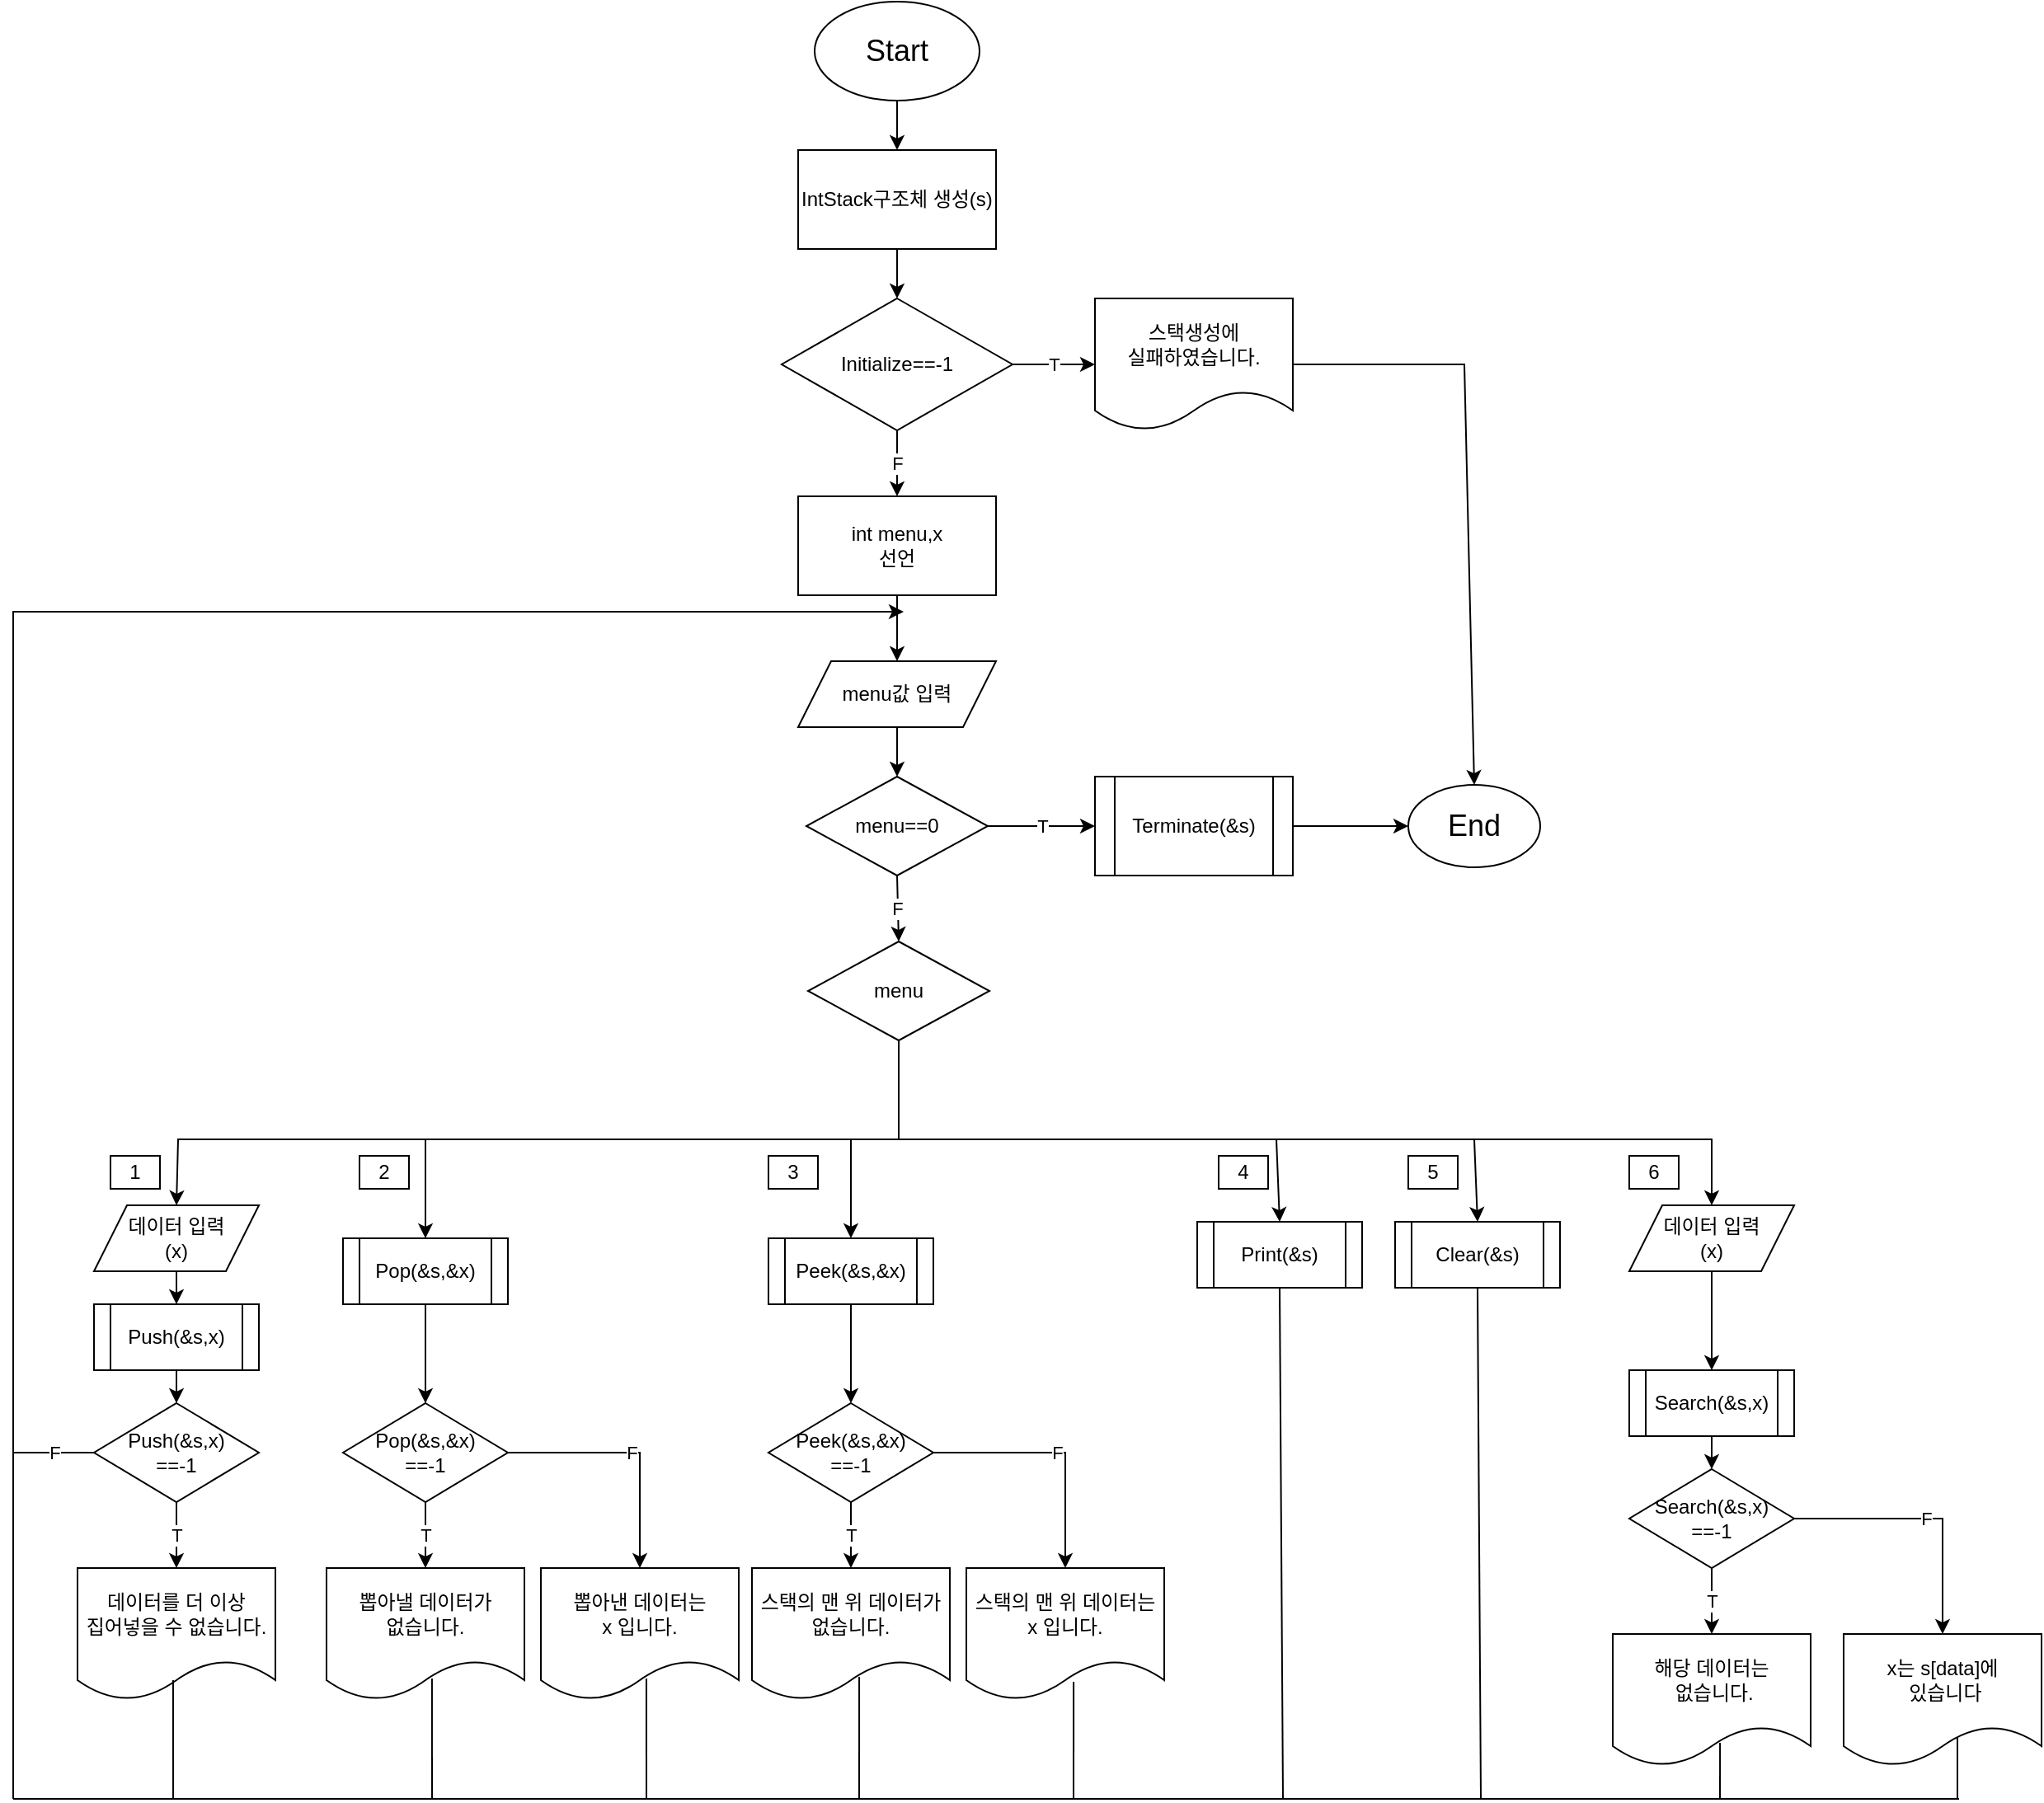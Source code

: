 <mxfile version="21.2.1" type="device">
  <diagram name="페이지-1" id="BtdzQmSHrRSy_m0g-Jml">
    <mxGraphModel dx="1418" dy="948" grid="1" gridSize="10" guides="1" tooltips="1" connect="1" arrows="1" fold="1" page="1" pageScale="1" pageWidth="1654" pageHeight="1169" math="0" shadow="0">
      <root>
        <mxCell id="0" />
        <mxCell id="1" parent="0" />
        <mxCell id="Xcv0BSqhcVWVAexfwxqK-1" value="&lt;font style=&quot;font-size: 18px;&quot;&gt;Start&lt;/font&gt;" style="ellipse;whiteSpace=wrap;html=1;" vertex="1" parent="1">
          <mxGeometry x="546" y="30" width="100" height="60" as="geometry" />
        </mxCell>
        <mxCell id="Xcv0BSqhcVWVAexfwxqK-2" value="IntStack구조체 생성(s)" style="rounded=0;whiteSpace=wrap;html=1;" vertex="1" parent="1">
          <mxGeometry x="536" y="120" width="120" height="60" as="geometry" />
        </mxCell>
        <mxCell id="Xcv0BSqhcVWVAexfwxqK-3" value="Initialize==-1" style="rhombus;whiteSpace=wrap;html=1;" vertex="1" parent="1">
          <mxGeometry x="526" y="210" width="140" height="80" as="geometry" />
        </mxCell>
        <mxCell id="Xcv0BSqhcVWVAexfwxqK-4" value="스택생성에 &lt;br&gt;실패하였습니다." style="shape=document;whiteSpace=wrap;html=1;boundedLbl=1;" vertex="1" parent="1">
          <mxGeometry x="716" y="210" width="120" height="80" as="geometry" />
        </mxCell>
        <mxCell id="Xcv0BSqhcVWVAexfwxqK-5" value="" style="endArrow=classic;html=1;rounded=0;exitX=0.5;exitY=1;exitDx=0;exitDy=0;entryX=0.5;entryY=0;entryDx=0;entryDy=0;" edge="1" parent="1" source="Xcv0BSqhcVWVAexfwxqK-1" target="Xcv0BSqhcVWVAexfwxqK-2">
          <mxGeometry width="50" height="50" relative="1" as="geometry">
            <mxPoint x="676" y="350" as="sourcePoint" />
            <mxPoint x="726" y="300" as="targetPoint" />
          </mxGeometry>
        </mxCell>
        <mxCell id="Xcv0BSqhcVWVAexfwxqK-6" value="" style="endArrow=classic;html=1;rounded=0;exitX=0.5;exitY=1;exitDx=0;exitDy=0;entryX=0.5;entryY=0;entryDx=0;entryDy=0;" edge="1" parent="1" source="Xcv0BSqhcVWVAexfwxqK-2" target="Xcv0BSqhcVWVAexfwxqK-3">
          <mxGeometry width="50" height="50" relative="1" as="geometry">
            <mxPoint x="606" y="100" as="sourcePoint" />
            <mxPoint x="606" y="130" as="targetPoint" />
          </mxGeometry>
        </mxCell>
        <mxCell id="Xcv0BSqhcVWVAexfwxqK-7" value="T" style="endArrow=classic;html=1;rounded=0;exitX=1;exitY=0.5;exitDx=0;exitDy=0;entryX=0;entryY=0.5;entryDx=0;entryDy=0;" edge="1" parent="1" source="Xcv0BSqhcVWVAexfwxqK-3" target="Xcv0BSqhcVWVAexfwxqK-4">
          <mxGeometry width="50" height="50" relative="1" as="geometry">
            <mxPoint x="616" y="110" as="sourcePoint" />
            <mxPoint x="616" y="140" as="targetPoint" />
          </mxGeometry>
        </mxCell>
        <mxCell id="Xcv0BSqhcVWVAexfwxqK-8" value="F" style="endArrow=classic;html=1;rounded=0;exitX=0.5;exitY=1;exitDx=0;exitDy=0;entryX=0.5;entryY=0;entryDx=0;entryDy=0;" edge="1" parent="1" source="Xcv0BSqhcVWVAexfwxqK-3" target="Xcv0BSqhcVWVAexfwxqK-9">
          <mxGeometry width="50" height="50" relative="1" as="geometry">
            <mxPoint x="676" y="350" as="sourcePoint" />
            <mxPoint x="596" y="340" as="targetPoint" />
          </mxGeometry>
        </mxCell>
        <mxCell id="Xcv0BSqhcVWVAexfwxqK-9" value="int menu,x&lt;br&gt;선언" style="rounded=0;whiteSpace=wrap;html=1;" vertex="1" parent="1">
          <mxGeometry x="536" y="330" width="120" height="60" as="geometry" />
        </mxCell>
        <mxCell id="Xcv0BSqhcVWVAexfwxqK-10" value="menu값 입력" style="shape=parallelogram;perimeter=parallelogramPerimeter;whiteSpace=wrap;html=1;fixedSize=1;" vertex="1" parent="1">
          <mxGeometry x="536" y="430" width="120" height="40" as="geometry" />
        </mxCell>
        <mxCell id="Xcv0BSqhcVWVAexfwxqK-11" value="menu==0" style="rhombus;whiteSpace=wrap;html=1;" vertex="1" parent="1">
          <mxGeometry x="541" y="500" width="110" height="60" as="geometry" />
        </mxCell>
        <mxCell id="Xcv0BSqhcVWVAexfwxqK-12" value="Terminate(&amp;amp;s)" style="shape=process;whiteSpace=wrap;html=1;backgroundOutline=1;" vertex="1" parent="1">
          <mxGeometry x="716" y="500" width="120" height="60" as="geometry" />
        </mxCell>
        <mxCell id="Xcv0BSqhcVWVAexfwxqK-13" value="T" style="endArrow=classic;html=1;rounded=0;exitX=1;exitY=0.5;exitDx=0;exitDy=0;entryX=0;entryY=0.5;entryDx=0;entryDy=0;" edge="1" parent="1" source="Xcv0BSqhcVWVAexfwxqK-11" target="Xcv0BSqhcVWVAexfwxqK-12">
          <mxGeometry width="50" height="50" relative="1" as="geometry">
            <mxPoint x="676" y="260" as="sourcePoint" />
            <mxPoint x="756" y="260" as="targetPoint" />
          </mxGeometry>
        </mxCell>
        <mxCell id="Xcv0BSqhcVWVAexfwxqK-14" value="menu" style="rhombus;whiteSpace=wrap;html=1;" vertex="1" parent="1">
          <mxGeometry x="542" y="600" width="110" height="60" as="geometry" />
        </mxCell>
        <mxCell id="Xcv0BSqhcVWVAexfwxqK-15" value="F" style="endArrow=classic;html=1;rounded=0;exitX=0.5;exitY=1;exitDx=0;exitDy=0;entryX=0.5;entryY=0;entryDx=0;entryDy=0;" edge="1" parent="1" source="Xcv0BSqhcVWVAexfwxqK-11" target="Xcv0BSqhcVWVAexfwxqK-14">
          <mxGeometry width="50" height="50" relative="1" as="geometry">
            <mxPoint x="520" y="300" as="sourcePoint" />
            <mxPoint x="520" y="340" as="targetPoint" />
          </mxGeometry>
        </mxCell>
        <mxCell id="Xcv0BSqhcVWVAexfwxqK-17" value="" style="endArrow=classic;html=1;rounded=0;entryX=0.5;entryY=0;entryDx=0;entryDy=0;" edge="1" parent="1" target="Xcv0BSqhcVWVAexfwxqK-31">
          <mxGeometry width="50" height="50" relative="1" as="geometry">
            <mxPoint x="600" y="720" as="sourcePoint" />
            <mxPoint x="190" y="760" as="targetPoint" />
            <Array as="points">
              <mxPoint x="160" y="720" />
            </Array>
          </mxGeometry>
        </mxCell>
        <mxCell id="Xcv0BSqhcVWVAexfwxqK-18" value="" style="endArrow=classic;html=1;rounded=0;entryX=0.5;entryY=0;entryDx=0;entryDy=0;" edge="1" parent="1" target="Xcv0BSqhcVWVAexfwxqK-42">
          <mxGeometry width="50" height="50" relative="1" as="geometry">
            <mxPoint x="310" y="720" as="sourcePoint" />
            <mxPoint x="310" y="760" as="targetPoint" />
          </mxGeometry>
        </mxCell>
        <mxCell id="Xcv0BSqhcVWVAexfwxqK-19" value="" style="endArrow=classic;html=1;rounded=0;entryX=0.5;entryY=0;entryDx=0;entryDy=0;" edge="1" parent="1" target="Xcv0BSqhcVWVAexfwxqK-62">
          <mxGeometry width="50" height="50" relative="1" as="geometry">
            <mxPoint x="600" y="720" as="sourcePoint" />
            <mxPoint x="1200" y="760" as="targetPoint" />
            <Array as="points">
              <mxPoint x="1090" y="720" />
            </Array>
          </mxGeometry>
        </mxCell>
        <mxCell id="Xcv0BSqhcVWVAexfwxqK-20" value="" style="endArrow=classic;html=1;rounded=0;entryX=0.5;entryY=0;entryDx=0;entryDy=0;" edge="1" parent="1" target="Xcv0BSqhcVWVAexfwxqK-61">
          <mxGeometry width="50" height="50" relative="1" as="geometry">
            <mxPoint x="946" y="720" as="sourcePoint" />
            <mxPoint x="946" y="760" as="targetPoint" />
          </mxGeometry>
        </mxCell>
        <mxCell id="Xcv0BSqhcVWVAexfwxqK-21" value="" style="endArrow=classic;html=1;rounded=0;entryX=0.5;entryY=0;entryDx=0;entryDy=0;" edge="1" parent="1" target="Xcv0BSqhcVWVAexfwxqK-52">
          <mxGeometry width="50" height="50" relative="1" as="geometry">
            <mxPoint x="568" y="720" as="sourcePoint" />
            <mxPoint x="517" y="760" as="targetPoint" />
          </mxGeometry>
        </mxCell>
        <mxCell id="Xcv0BSqhcVWVAexfwxqK-22" value="" style="endArrow=classic;html=1;rounded=0;entryX=0.5;entryY=0;entryDx=0;entryDy=0;" edge="1" parent="1" target="Xcv0BSqhcVWVAexfwxqK-60">
          <mxGeometry width="50" height="50" relative="1" as="geometry">
            <mxPoint x="826" y="720" as="sourcePoint" />
            <mxPoint x="826" y="760" as="targetPoint" />
          </mxGeometry>
        </mxCell>
        <mxCell id="Xcv0BSqhcVWVAexfwxqK-23" value="" style="endArrow=none;html=1;rounded=0;entryX=0.5;entryY=1;entryDx=0;entryDy=0;" edge="1" parent="1" target="Xcv0BSqhcVWVAexfwxqK-14">
          <mxGeometry width="50" height="50" relative="1" as="geometry">
            <mxPoint x="597" y="720" as="sourcePoint" />
            <mxPoint x="587" y="720" as="targetPoint" />
          </mxGeometry>
        </mxCell>
        <mxCell id="Xcv0BSqhcVWVAexfwxqK-25" value="1" style="rounded=0;whiteSpace=wrap;html=1;" vertex="1" parent="1">
          <mxGeometry x="119" y="730" width="30" height="20" as="geometry" />
        </mxCell>
        <mxCell id="Xcv0BSqhcVWVAexfwxqK-26" value="2" style="rounded=0;whiteSpace=wrap;html=1;" vertex="1" parent="1">
          <mxGeometry x="270" y="730" width="30" height="20" as="geometry" />
        </mxCell>
        <mxCell id="Xcv0BSqhcVWVAexfwxqK-27" value="3" style="rounded=0;whiteSpace=wrap;html=1;" vertex="1" parent="1">
          <mxGeometry x="518" y="730" width="30" height="20" as="geometry" />
        </mxCell>
        <mxCell id="Xcv0BSqhcVWVAexfwxqK-28" value="4" style="rounded=0;whiteSpace=wrap;html=1;" vertex="1" parent="1">
          <mxGeometry x="791" y="730" width="30" height="20" as="geometry" />
        </mxCell>
        <mxCell id="Xcv0BSqhcVWVAexfwxqK-29" value="5" style="rounded=0;whiteSpace=wrap;html=1;" vertex="1" parent="1">
          <mxGeometry x="906" y="730" width="30" height="20" as="geometry" />
        </mxCell>
        <mxCell id="Xcv0BSqhcVWVAexfwxqK-30" value="6" style="rounded=0;whiteSpace=wrap;html=1;" vertex="1" parent="1">
          <mxGeometry x="1040" y="730" width="30" height="20" as="geometry" />
        </mxCell>
        <mxCell id="Xcv0BSqhcVWVAexfwxqK-31" value="데이터 입력&lt;br&gt;(x)" style="shape=parallelogram;perimeter=parallelogramPerimeter;whiteSpace=wrap;html=1;fixedSize=1;" vertex="1" parent="1">
          <mxGeometry x="109" y="760" width="100" height="40" as="geometry" />
        </mxCell>
        <mxCell id="Xcv0BSqhcVWVAexfwxqK-32" value="Push(&amp;amp;s,x)" style="shape=process;whiteSpace=wrap;html=1;backgroundOutline=1;" vertex="1" parent="1">
          <mxGeometry x="109" y="820" width="100" height="40" as="geometry" />
        </mxCell>
        <mxCell id="Xcv0BSqhcVWVAexfwxqK-33" value="Push(&amp;amp;s,x)&lt;br&gt;==-1" style="rhombus;whiteSpace=wrap;html=1;" vertex="1" parent="1">
          <mxGeometry x="109" y="880" width="100" height="60" as="geometry" />
        </mxCell>
        <mxCell id="Xcv0BSqhcVWVAexfwxqK-34" value="데이터를 더 이상&lt;br&gt;집어넣을 수 없습니다." style="shape=document;whiteSpace=wrap;html=1;boundedLbl=1;" vertex="1" parent="1">
          <mxGeometry x="99" y="980" width="120" height="80" as="geometry" />
        </mxCell>
        <mxCell id="Xcv0BSqhcVWVAexfwxqK-35" value="" style="endArrow=classic;html=1;rounded=0;exitX=0.5;exitY=1;exitDx=0;exitDy=0;entryX=0.5;entryY=0;entryDx=0;entryDy=0;" edge="1" parent="1" source="Xcv0BSqhcVWVAexfwxqK-31" target="Xcv0BSqhcVWVAexfwxqK-32">
          <mxGeometry width="50" height="50" relative="1" as="geometry">
            <mxPoint x="539" y="720" as="sourcePoint" />
            <mxPoint x="589" y="670" as="targetPoint" />
          </mxGeometry>
        </mxCell>
        <mxCell id="Xcv0BSqhcVWVAexfwxqK-36" value="" style="endArrow=classic;html=1;rounded=0;exitX=0.5;exitY=1;exitDx=0;exitDy=0;entryX=0.5;entryY=0;entryDx=0;entryDy=0;" edge="1" parent="1" source="Xcv0BSqhcVWVAexfwxqK-32" target="Xcv0BSqhcVWVAexfwxqK-33">
          <mxGeometry width="50" height="50" relative="1" as="geometry">
            <mxPoint x="169" y="810" as="sourcePoint" />
            <mxPoint x="169" y="830" as="targetPoint" />
          </mxGeometry>
        </mxCell>
        <mxCell id="Xcv0BSqhcVWVAexfwxqK-37" value="T" style="endArrow=classic;html=1;rounded=0;exitX=0.5;exitY=1;exitDx=0;exitDy=0;entryX=0.5;entryY=0;entryDx=0;entryDy=0;" edge="1" parent="1" source="Xcv0BSqhcVWVAexfwxqK-33" target="Xcv0BSqhcVWVAexfwxqK-34">
          <mxGeometry width="50" height="50" relative="1" as="geometry">
            <mxPoint x="179" y="820" as="sourcePoint" />
            <mxPoint x="179" y="840" as="targetPoint" />
          </mxGeometry>
        </mxCell>
        <mxCell id="Xcv0BSqhcVWVAexfwxqK-38" value="" style="endArrow=classic;html=1;rounded=0;exitX=0.5;exitY=1;exitDx=0;exitDy=0;entryX=0.5;entryY=0;entryDx=0;entryDy=0;" edge="1" parent="1" source="Xcv0BSqhcVWVAexfwxqK-9" target="Xcv0BSqhcVWVAexfwxqK-10">
          <mxGeometry width="50" height="50" relative="1" as="geometry">
            <mxPoint x="656" y="620" as="sourcePoint" />
            <mxPoint x="706" y="570" as="targetPoint" />
          </mxGeometry>
        </mxCell>
        <mxCell id="Xcv0BSqhcVWVAexfwxqK-39" value="" style="endArrow=classic;html=1;rounded=0;exitX=0.5;exitY=1;exitDx=0;exitDy=0;entryX=0.5;entryY=0;entryDx=0;entryDy=0;" edge="1" parent="1" source="Xcv0BSqhcVWVAexfwxqK-10" target="Xcv0BSqhcVWVAexfwxqK-11">
          <mxGeometry width="50" height="50" relative="1" as="geometry">
            <mxPoint x="606" y="400" as="sourcePoint" />
            <mxPoint x="606" y="440" as="targetPoint" />
          </mxGeometry>
        </mxCell>
        <mxCell id="Xcv0BSqhcVWVAexfwxqK-42" value="Pop(&amp;amp;s,&amp;amp;x)" style="shape=process;whiteSpace=wrap;html=1;backgroundOutline=1;" vertex="1" parent="1">
          <mxGeometry x="260" y="780" width="100" height="40" as="geometry" />
        </mxCell>
        <mxCell id="Xcv0BSqhcVWVAexfwxqK-43" value="Pop(&amp;amp;s,&amp;amp;x)&lt;br&gt;==-1" style="rhombus;whiteSpace=wrap;html=1;" vertex="1" parent="1">
          <mxGeometry x="260" y="880" width="100" height="60" as="geometry" />
        </mxCell>
        <mxCell id="Xcv0BSqhcVWVAexfwxqK-44" value="" style="endArrow=classic;html=1;rounded=0;exitX=0.5;exitY=1;exitDx=0;exitDy=0;entryX=0.5;entryY=0;entryDx=0;entryDy=0;" edge="1" parent="1" source="Xcv0BSqhcVWVAexfwxqK-42" target="Xcv0BSqhcVWVAexfwxqK-43">
          <mxGeometry width="50" height="50" relative="1" as="geometry">
            <mxPoint x="169" y="810" as="sourcePoint" />
            <mxPoint x="169" y="830" as="targetPoint" />
          </mxGeometry>
        </mxCell>
        <mxCell id="Xcv0BSqhcVWVAexfwxqK-45" value="T" style="endArrow=classic;html=1;rounded=0;exitX=0.5;exitY=1;exitDx=0;exitDy=0;" edge="1" parent="1" source="Xcv0BSqhcVWVAexfwxqK-43">
          <mxGeometry width="50" height="50" relative="1" as="geometry">
            <mxPoint x="179" y="820" as="sourcePoint" />
            <mxPoint x="310" y="980" as="targetPoint" />
          </mxGeometry>
        </mxCell>
        <mxCell id="Xcv0BSqhcVWVAexfwxqK-46" value="뽑아낼 데이터가 &lt;br&gt;없습니다." style="shape=document;whiteSpace=wrap;html=1;boundedLbl=1;" vertex="1" parent="1">
          <mxGeometry x="250" y="980" width="120" height="80" as="geometry" />
        </mxCell>
        <mxCell id="Xcv0BSqhcVWVAexfwxqK-48" value="" style="endArrow=none;html=1;rounded=0;exitX=0.483;exitY=0.85;exitDx=0;exitDy=0;exitPerimeter=0;" edge="1" parent="1" source="Xcv0BSqhcVWVAexfwxqK-34">
          <mxGeometry width="50" height="50" relative="1" as="geometry">
            <mxPoint x="570" y="920" as="sourcePoint" />
            <mxPoint x="157" y="1120" as="targetPoint" />
          </mxGeometry>
        </mxCell>
        <mxCell id="Xcv0BSqhcVWVAexfwxqK-49" value="F" style="endArrow=classic;html=1;rounded=0;exitX=1;exitY=0.5;exitDx=0;exitDy=0;entryX=0.5;entryY=0;entryDx=0;entryDy=0;" edge="1" parent="1" source="Xcv0BSqhcVWVAexfwxqK-43" target="Xcv0BSqhcVWVAexfwxqK-50">
          <mxGeometry width="50" height="50" relative="1" as="geometry">
            <mxPoint x="570" y="920" as="sourcePoint" />
            <mxPoint x="420" y="980" as="targetPoint" />
            <Array as="points">
              <mxPoint x="440" y="910" />
            </Array>
          </mxGeometry>
        </mxCell>
        <mxCell id="Xcv0BSqhcVWVAexfwxqK-50" value="뽑아낸 데이터는 &lt;br&gt;x 입니다." style="shape=document;whiteSpace=wrap;html=1;boundedLbl=1;" vertex="1" parent="1">
          <mxGeometry x="380" y="980" width="120" height="80" as="geometry" />
        </mxCell>
        <mxCell id="Xcv0BSqhcVWVAexfwxqK-52" value="Peek(&amp;amp;s,&amp;amp;x)" style="shape=process;whiteSpace=wrap;html=1;backgroundOutline=1;" vertex="1" parent="1">
          <mxGeometry x="518" y="780" width="100" height="40" as="geometry" />
        </mxCell>
        <mxCell id="Xcv0BSqhcVWVAexfwxqK-53" value="Peek(&amp;amp;s,&amp;amp;x)&lt;br&gt;==-1" style="rhombus;whiteSpace=wrap;html=1;" vertex="1" parent="1">
          <mxGeometry x="518" y="880" width="100" height="60" as="geometry" />
        </mxCell>
        <mxCell id="Xcv0BSqhcVWVAexfwxqK-54" value="" style="endArrow=classic;html=1;rounded=0;exitX=0.5;exitY=1;exitDx=0;exitDy=0;entryX=0.5;entryY=0;entryDx=0;entryDy=0;" edge="1" parent="1" source="Xcv0BSqhcVWVAexfwxqK-52" target="Xcv0BSqhcVWVAexfwxqK-53">
          <mxGeometry width="50" height="50" relative="1" as="geometry">
            <mxPoint x="427" y="810" as="sourcePoint" />
            <mxPoint x="427" y="830" as="targetPoint" />
          </mxGeometry>
        </mxCell>
        <mxCell id="Xcv0BSqhcVWVAexfwxqK-55" value="T" style="endArrow=classic;html=1;rounded=0;exitX=0.5;exitY=1;exitDx=0;exitDy=0;" edge="1" parent="1" source="Xcv0BSqhcVWVAexfwxqK-53">
          <mxGeometry width="50" height="50" relative="1" as="geometry">
            <mxPoint x="437" y="820" as="sourcePoint" />
            <mxPoint x="568" y="980" as="targetPoint" />
          </mxGeometry>
        </mxCell>
        <mxCell id="Xcv0BSqhcVWVAexfwxqK-56" value="스택의 맨 위 데이터가 없습니다." style="shape=document;whiteSpace=wrap;html=1;boundedLbl=1;" vertex="1" parent="1">
          <mxGeometry x="508" y="980" width="120" height="80" as="geometry" />
        </mxCell>
        <mxCell id="Xcv0BSqhcVWVAexfwxqK-57" value="F" style="endArrow=classic;html=1;rounded=0;exitX=1;exitY=0.5;exitDx=0;exitDy=0;entryX=0.5;entryY=0;entryDx=0;entryDy=0;" edge="1" parent="1" source="Xcv0BSqhcVWVAexfwxqK-53" target="Xcv0BSqhcVWVAexfwxqK-58">
          <mxGeometry width="50" height="50" relative="1" as="geometry">
            <mxPoint x="828" y="920" as="sourcePoint" />
            <mxPoint x="678" y="980" as="targetPoint" />
            <Array as="points">
              <mxPoint x="698" y="910" />
            </Array>
          </mxGeometry>
        </mxCell>
        <mxCell id="Xcv0BSqhcVWVAexfwxqK-58" value="스택의 맨 위 데이터는 x 입니다." style="shape=document;whiteSpace=wrap;html=1;boundedLbl=1;" vertex="1" parent="1">
          <mxGeometry x="638" y="980" width="120" height="80" as="geometry" />
        </mxCell>
        <mxCell id="Xcv0BSqhcVWVAexfwxqK-60" value="Print(&amp;amp;s)" style="shape=process;whiteSpace=wrap;html=1;backgroundOutline=1;" vertex="1" parent="1">
          <mxGeometry x="778" y="770" width="100" height="40" as="geometry" />
        </mxCell>
        <mxCell id="Xcv0BSqhcVWVAexfwxqK-61" value="Clear(&amp;amp;s)" style="shape=process;whiteSpace=wrap;html=1;backgroundOutline=1;" vertex="1" parent="1">
          <mxGeometry x="898" y="770" width="100" height="40" as="geometry" />
        </mxCell>
        <mxCell id="Xcv0BSqhcVWVAexfwxqK-62" value="데이터 입력&lt;br&gt;(x)" style="shape=parallelogram;perimeter=parallelogramPerimeter;whiteSpace=wrap;html=1;fixedSize=1;" vertex="1" parent="1">
          <mxGeometry x="1040" y="760" width="100" height="40" as="geometry" />
        </mxCell>
        <mxCell id="Xcv0BSqhcVWVAexfwxqK-63" value="Search(&amp;amp;s,x)" style="shape=process;whiteSpace=wrap;html=1;backgroundOutline=1;" vertex="1" parent="1">
          <mxGeometry x="1040" y="860" width="100" height="40" as="geometry" />
        </mxCell>
        <mxCell id="Xcv0BSqhcVWVAexfwxqK-64" value="Search(&amp;amp;s,x)&lt;br&gt;==-1" style="rhombus;whiteSpace=wrap;html=1;" vertex="1" parent="1">
          <mxGeometry x="1040" y="920" width="100" height="60" as="geometry" />
        </mxCell>
        <mxCell id="Xcv0BSqhcVWVAexfwxqK-65" value="해당 데이터는&lt;br&gt;&amp;nbsp;없습니다." style="shape=document;whiteSpace=wrap;html=1;boundedLbl=1;" vertex="1" parent="1">
          <mxGeometry x="1030" y="1020" width="120" height="80" as="geometry" />
        </mxCell>
        <mxCell id="Xcv0BSqhcVWVAexfwxqK-66" value="" style="endArrow=classic;html=1;rounded=0;exitX=0.5;exitY=1;exitDx=0;exitDy=0;entryX=0.5;entryY=0;entryDx=0;entryDy=0;" edge="1" parent="1" source="Xcv0BSqhcVWVAexfwxqK-62" target="Xcv0BSqhcVWVAexfwxqK-63">
          <mxGeometry width="50" height="50" relative="1" as="geometry">
            <mxPoint x="1470" y="720" as="sourcePoint" />
            <mxPoint x="1520" y="670" as="targetPoint" />
          </mxGeometry>
        </mxCell>
        <mxCell id="Xcv0BSqhcVWVAexfwxqK-67" value="" style="endArrow=classic;html=1;rounded=0;exitX=0.5;exitY=1;exitDx=0;exitDy=0;entryX=0.5;entryY=0;entryDx=0;entryDy=0;" edge="1" parent="1" source="Xcv0BSqhcVWVAexfwxqK-63" target="Xcv0BSqhcVWVAexfwxqK-64">
          <mxGeometry width="50" height="50" relative="1" as="geometry">
            <mxPoint x="1100" y="850" as="sourcePoint" />
            <mxPoint x="1100" y="870" as="targetPoint" />
          </mxGeometry>
        </mxCell>
        <mxCell id="Xcv0BSqhcVWVAexfwxqK-68" value="T" style="endArrow=classic;html=1;rounded=0;exitX=0.5;exitY=1;exitDx=0;exitDy=0;entryX=0.5;entryY=0;entryDx=0;entryDy=0;" edge="1" parent="1" source="Xcv0BSqhcVWVAexfwxqK-64" target="Xcv0BSqhcVWVAexfwxqK-65">
          <mxGeometry width="50" height="50" relative="1" as="geometry">
            <mxPoint x="1110" y="860" as="sourcePoint" />
            <mxPoint x="1110" y="880" as="targetPoint" />
          </mxGeometry>
        </mxCell>
        <mxCell id="Xcv0BSqhcVWVAexfwxqK-69" value="F" style="endArrow=classic;html=1;rounded=0;exitX=1;exitY=0.5;exitDx=0;exitDy=0;entryX=0.5;entryY=0;entryDx=0;entryDy=0;" edge="1" parent="1" target="Xcv0BSqhcVWVAexfwxqK-70" source="Xcv0BSqhcVWVAexfwxqK-64">
          <mxGeometry width="50" height="50" relative="1" as="geometry">
            <mxPoint x="1150" y="950" as="sourcePoint" />
            <mxPoint x="1210" y="1020" as="targetPoint" />
            <Array as="points">
              <mxPoint x="1230" y="950" />
            </Array>
          </mxGeometry>
        </mxCell>
        <mxCell id="Xcv0BSqhcVWVAexfwxqK-70" value="x는 s[data]에&lt;br&gt;&amp;nbsp;있습니다" style="shape=document;whiteSpace=wrap;html=1;boundedLbl=1;" vertex="1" parent="1">
          <mxGeometry x="1170" y="1020" width="120" height="80" as="geometry" />
        </mxCell>
        <mxCell id="Xcv0BSqhcVWVAexfwxqK-72" value="" style="endArrow=none;html=1;rounded=0;exitX=0.533;exitY=0.838;exitDx=0;exitDy=0;exitPerimeter=0;" edge="1" parent="1" source="Xcv0BSqhcVWVAexfwxqK-46">
          <mxGeometry width="50" height="50" relative="1" as="geometry">
            <mxPoint x="167" y="1058" as="sourcePoint" />
            <mxPoint x="314" y="1120" as="targetPoint" />
          </mxGeometry>
        </mxCell>
        <mxCell id="Xcv0BSqhcVWVAexfwxqK-73" value="" style="endArrow=none;html=1;rounded=0;exitX=0.533;exitY=0.838;exitDx=0;exitDy=0;exitPerimeter=0;" edge="1" parent="1" source="Xcv0BSqhcVWVAexfwxqK-50">
          <mxGeometry width="50" height="50" relative="1" as="geometry">
            <mxPoint x="177" y="1068" as="sourcePoint" />
            <mxPoint x="444" y="1120" as="targetPoint" />
          </mxGeometry>
        </mxCell>
        <mxCell id="Xcv0BSqhcVWVAexfwxqK-74" value="" style="endArrow=none;html=1;rounded=0;exitX=0.542;exitY=0.825;exitDx=0;exitDy=0;exitPerimeter=0;" edge="1" parent="1" source="Xcv0BSqhcVWVAexfwxqK-56">
          <mxGeometry width="50" height="50" relative="1" as="geometry">
            <mxPoint x="187" y="1078" as="sourcePoint" />
            <mxPoint x="573" y="1120" as="targetPoint" />
          </mxGeometry>
        </mxCell>
        <mxCell id="Xcv0BSqhcVWVAexfwxqK-75" value="" style="endArrow=none;html=1;rounded=0;exitX=0.542;exitY=0.863;exitDx=0;exitDy=0;exitPerimeter=0;" edge="1" parent="1" source="Xcv0BSqhcVWVAexfwxqK-58">
          <mxGeometry width="50" height="50" relative="1" as="geometry">
            <mxPoint x="197" y="1088" as="sourcePoint" />
            <mxPoint x="703" y="1120" as="targetPoint" />
          </mxGeometry>
        </mxCell>
        <mxCell id="Xcv0BSqhcVWVAexfwxqK-76" value="" style="endArrow=none;html=1;rounded=0;exitX=0.5;exitY=1;exitDx=0;exitDy=0;" edge="1" parent="1" source="Xcv0BSqhcVWVAexfwxqK-60">
          <mxGeometry width="50" height="50" relative="1" as="geometry">
            <mxPoint x="207" y="1098" as="sourcePoint" />
            <mxPoint x="830" y="1120" as="targetPoint" />
          </mxGeometry>
        </mxCell>
        <mxCell id="Xcv0BSqhcVWVAexfwxqK-77" value="" style="endArrow=none;html=1;rounded=0;exitX=0.5;exitY=1;exitDx=0;exitDy=0;" edge="1" parent="1" source="Xcv0BSqhcVWVAexfwxqK-61">
          <mxGeometry width="50" height="50" relative="1" as="geometry">
            <mxPoint x="217" y="1108" as="sourcePoint" />
            <mxPoint x="950" y="1120" as="targetPoint" />
          </mxGeometry>
        </mxCell>
        <mxCell id="Xcv0BSqhcVWVAexfwxqK-78" value="" style="endArrow=none;html=1;rounded=0;exitX=0.542;exitY=0.825;exitDx=0;exitDy=0;exitPerimeter=0;" edge="1" parent="1" source="Xcv0BSqhcVWVAexfwxqK-65">
          <mxGeometry width="50" height="50" relative="1" as="geometry">
            <mxPoint x="227" y="1118" as="sourcePoint" />
            <mxPoint x="1095" y="1120" as="targetPoint" />
          </mxGeometry>
        </mxCell>
        <mxCell id="Xcv0BSqhcVWVAexfwxqK-79" value="" style="endArrow=none;html=1;rounded=0;exitX=0.575;exitY=0.788;exitDx=0;exitDy=0;exitPerimeter=0;" edge="1" parent="1" source="Xcv0BSqhcVWVAexfwxqK-70">
          <mxGeometry width="50" height="50" relative="1" as="geometry">
            <mxPoint x="237" y="1128" as="sourcePoint" />
            <mxPoint x="1239" y="1120" as="targetPoint" />
          </mxGeometry>
        </mxCell>
        <mxCell id="Xcv0BSqhcVWVAexfwxqK-80" value="" style="endArrow=none;html=1;rounded=0;" edge="1" parent="1">
          <mxGeometry width="50" height="50" relative="1" as="geometry">
            <mxPoint x="1240" y="1120" as="sourcePoint" />
            <mxPoint x="60" y="1120" as="targetPoint" />
          </mxGeometry>
        </mxCell>
        <mxCell id="Xcv0BSqhcVWVAexfwxqK-81" value="" style="endArrow=none;html=1;rounded=0;" edge="1" parent="1">
          <mxGeometry width="50" height="50" relative="1" as="geometry">
            <mxPoint x="60" y="910" as="sourcePoint" />
            <mxPoint x="60" y="1120" as="targetPoint" />
          </mxGeometry>
        </mxCell>
        <mxCell id="Xcv0BSqhcVWVAexfwxqK-84" value="F" style="endArrow=none;html=1;rounded=0;exitX=0;exitY=0.5;exitDx=0;exitDy=0;" edge="1" parent="1" source="Xcv0BSqhcVWVAexfwxqK-33">
          <mxGeometry width="50" height="50" relative="1" as="geometry">
            <mxPoint x="360" y="750" as="sourcePoint" />
            <mxPoint x="60" y="910" as="targetPoint" />
          </mxGeometry>
        </mxCell>
        <mxCell id="Xcv0BSqhcVWVAexfwxqK-85" value="" style="endArrow=classic;html=1;rounded=0;" edge="1" parent="1">
          <mxGeometry width="50" height="50" relative="1" as="geometry">
            <mxPoint x="60" y="910" as="sourcePoint" />
            <mxPoint x="600" y="400" as="targetPoint" />
            <Array as="points">
              <mxPoint x="60" y="400" />
            </Array>
          </mxGeometry>
        </mxCell>
        <mxCell id="Xcv0BSqhcVWVAexfwxqK-86" value="&lt;font style=&quot;font-size: 18px;&quot;&gt;End&lt;/font&gt;" style="ellipse;whiteSpace=wrap;html=1;" vertex="1" parent="1">
          <mxGeometry x="906" y="505" width="80" height="50" as="geometry" />
        </mxCell>
        <mxCell id="Xcv0BSqhcVWVAexfwxqK-87" value="" style="endArrow=classic;html=1;rounded=0;exitX=1;exitY=0.5;exitDx=0;exitDy=0;entryX=0;entryY=0.5;entryDx=0;entryDy=0;" edge="1" parent="1" source="Xcv0BSqhcVWVAexfwxqK-12" target="Xcv0BSqhcVWVAexfwxqK-86">
          <mxGeometry width="50" height="50" relative="1" as="geometry">
            <mxPoint x="860" y="570" as="sourcePoint" />
            <mxPoint x="910" y="520" as="targetPoint" />
          </mxGeometry>
        </mxCell>
        <mxCell id="Xcv0BSqhcVWVAexfwxqK-88" value="" style="endArrow=classic;html=1;rounded=0;exitX=1;exitY=0.5;exitDx=0;exitDy=0;entryX=0.5;entryY=0;entryDx=0;entryDy=0;" edge="1" parent="1" source="Xcv0BSqhcVWVAexfwxqK-4" target="Xcv0BSqhcVWVAexfwxqK-86">
          <mxGeometry width="50" height="50" relative="1" as="geometry">
            <mxPoint x="846" y="540" as="sourcePoint" />
            <mxPoint x="916" y="540" as="targetPoint" />
            <Array as="points">
              <mxPoint x="940" y="250" />
            </Array>
          </mxGeometry>
        </mxCell>
      </root>
    </mxGraphModel>
  </diagram>
</mxfile>
